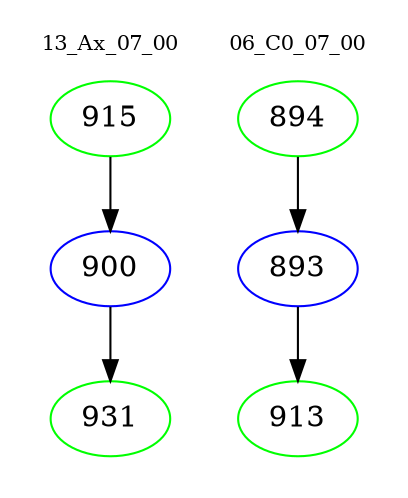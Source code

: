 digraph{
subgraph cluster_0 {
color = white
label = "13_Ax_07_00";
fontsize=10;
T0_915 [label="915", color="green"]
T0_915 -> T0_900 [color="black"]
T0_900 [label="900", color="blue"]
T0_900 -> T0_931 [color="black"]
T0_931 [label="931", color="green"]
}
subgraph cluster_1 {
color = white
label = "06_C0_07_00";
fontsize=10;
T1_894 [label="894", color="green"]
T1_894 -> T1_893 [color="black"]
T1_893 [label="893", color="blue"]
T1_893 -> T1_913 [color="black"]
T1_913 [label="913", color="green"]
}
}

